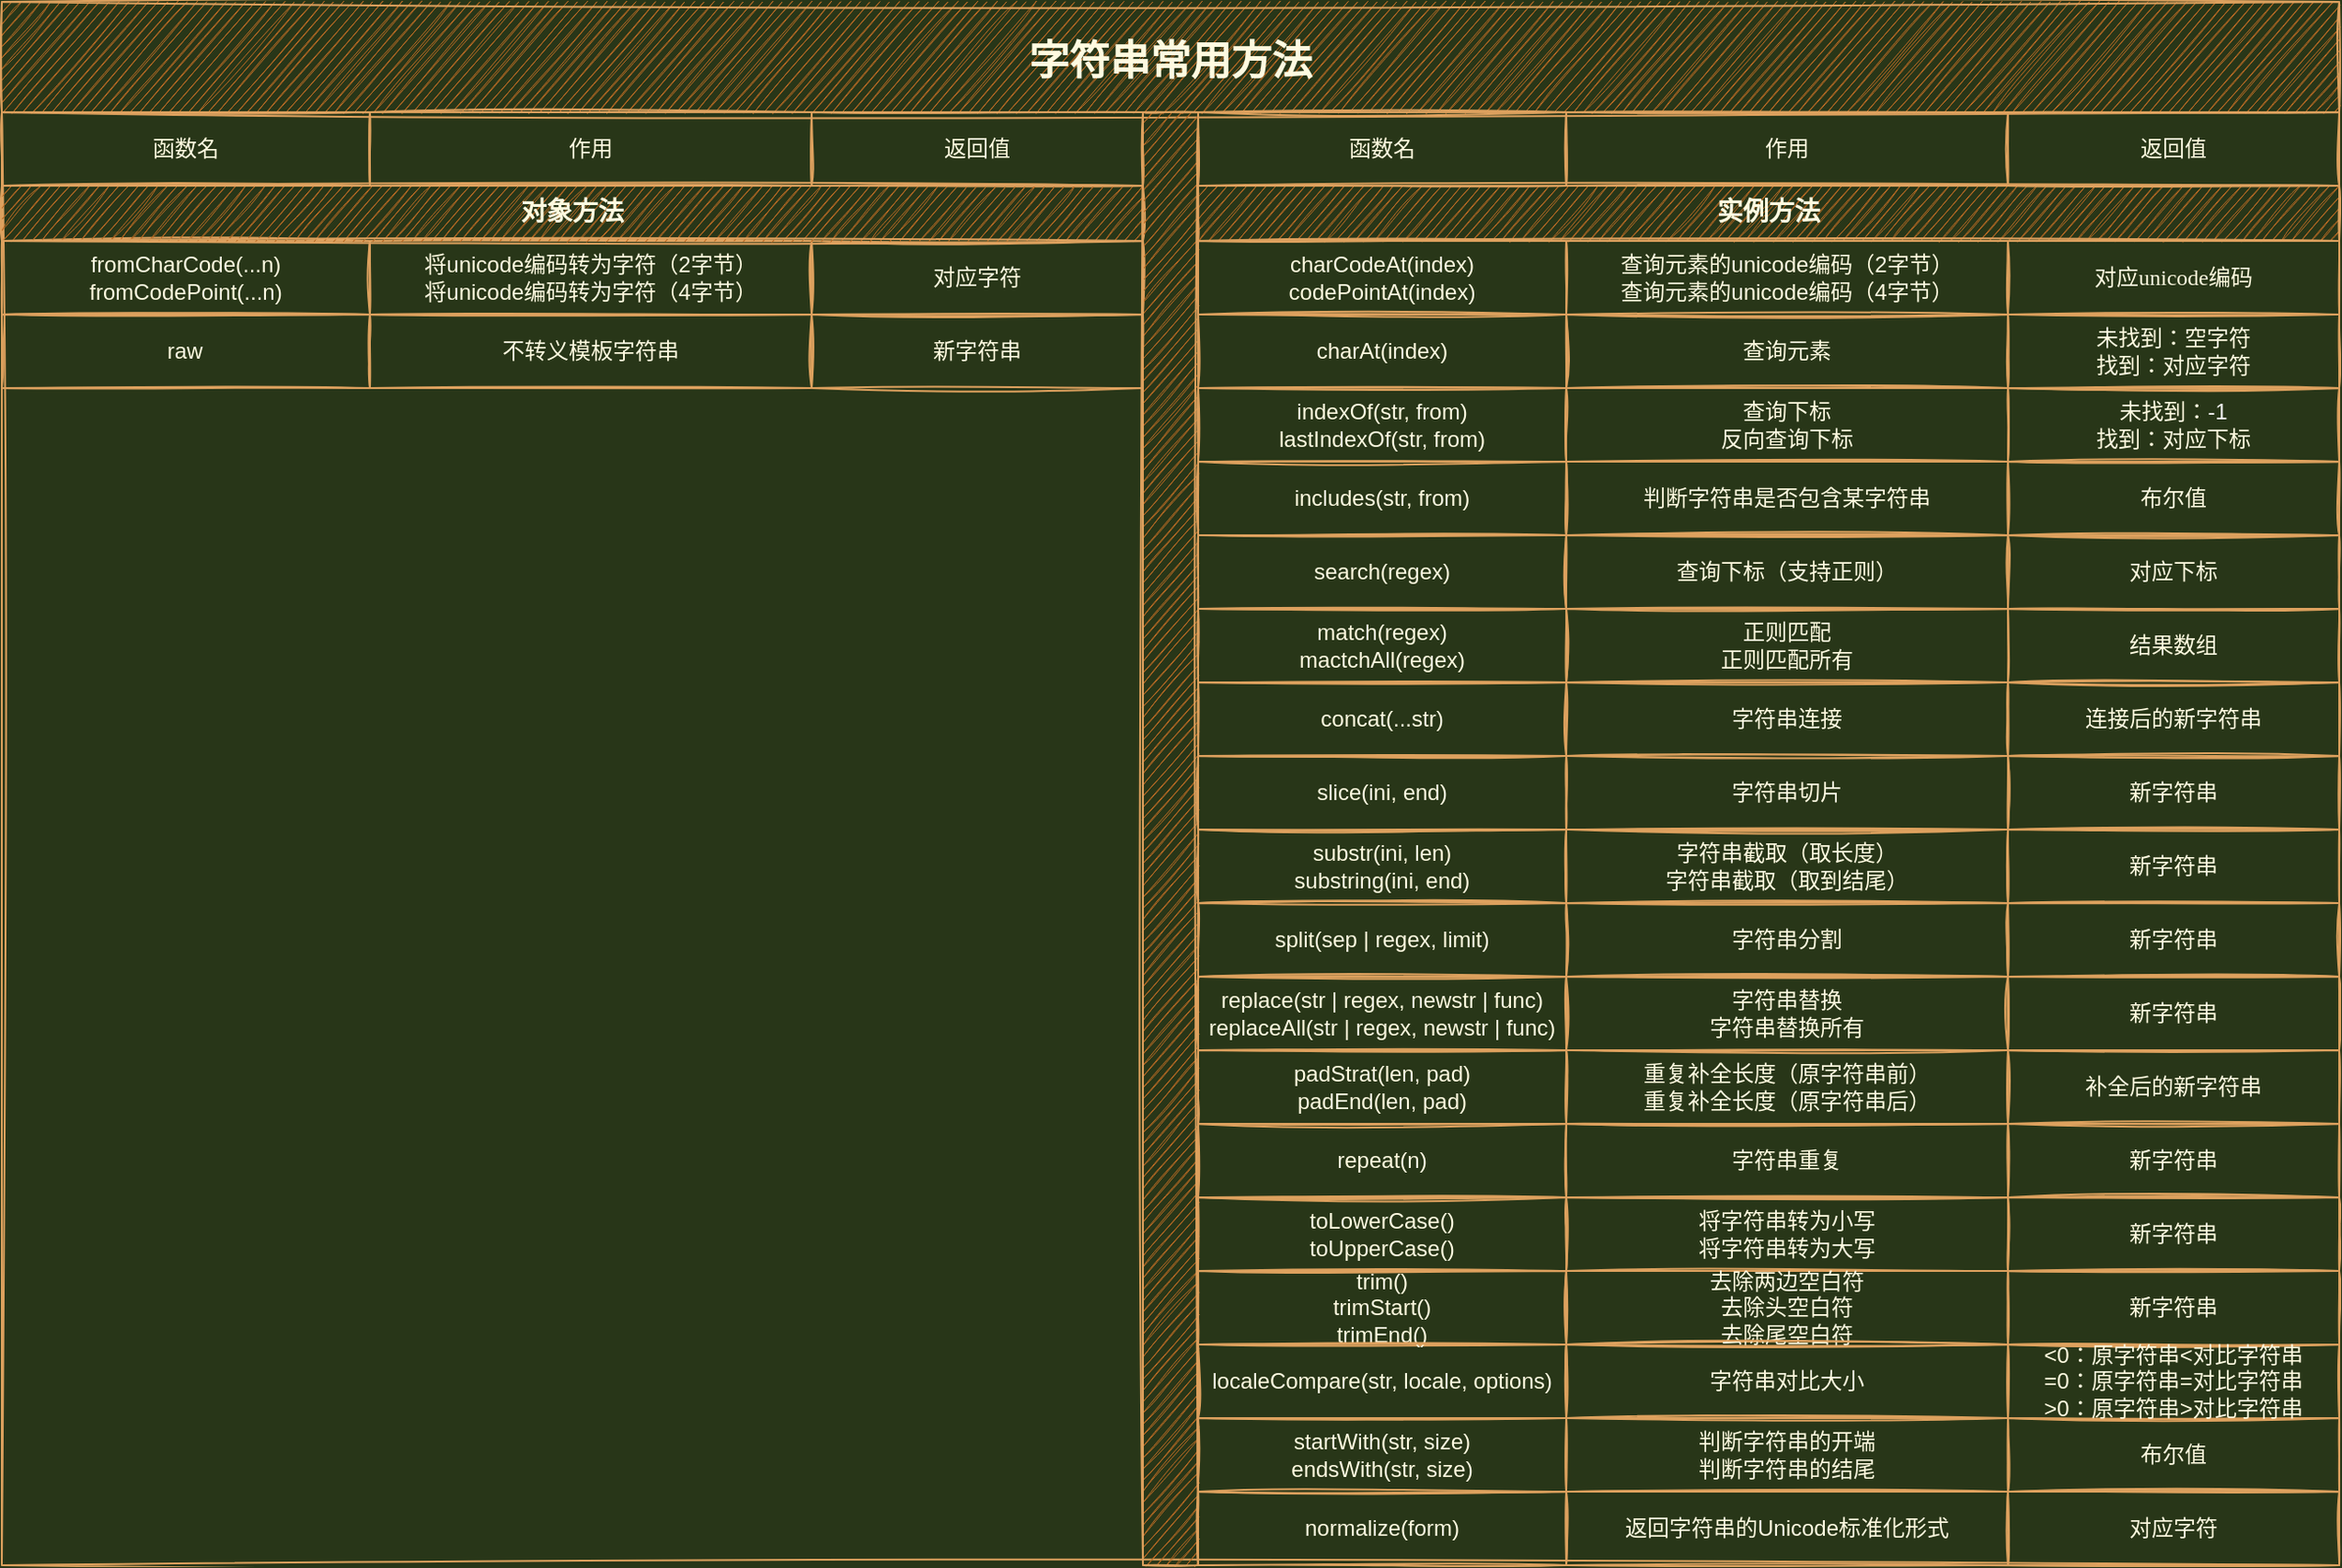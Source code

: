 <mxfile version="18.0.1" type="device"><diagram id="MyC4N0mk3uq0Gx07OVX4" name="第 1 页"><mxGraphModel dx="2562" dy="879" grid="0" gridSize="10" guides="1" tooltips="1" connect="1" arrows="1" fold="1" page="0" pageScale="1" pageWidth="1600" pageHeight="900" background="#283618" math="0" shadow="0"><root><mxCell id="0"/><mxCell id="1" parent="0"/><mxCell id="WNdJeXzjOt3ikV5_hRUH-1" value="字符串常用方法" style="swimlane;rounded=0;fontColor=#FEFAE0;strokeColor=#DDA15E;fillColor=#BC6C25;startSize=60;fontSize=22;sketch=1;" parent="1" vertex="1"><mxGeometry x="-920" y="40" width="1270" height="850" as="geometry"><mxRectangle x="-940" y="30" width="160" height="60" as="alternateBounds"/></mxGeometry></mxCell><mxCell id="5KKCU1d_Zbv4uG6h9ThC-40" value="函数名" style="rounded=0;whiteSpace=wrap;html=1;fontColor=#FEFAE0;strokeColor=#DDA15E;fillColor=none;sketch=1;" parent="WNdJeXzjOt3ikV5_hRUH-1" vertex="1"><mxGeometry y="60" width="200" height="40" as="geometry"/></mxCell><mxCell id="5KKCU1d_Zbv4uG6h9ThC-41" value="作用" style="rounded=0;whiteSpace=wrap;html=1;fontColor=#FEFAE0;strokeColor=#DDA15E;fillColor=none;sketch=1;" parent="WNdJeXzjOt3ikV5_hRUH-1" vertex="1"><mxGeometry x="200" y="60" width="240" height="40" as="geometry"/></mxCell><mxCell id="5KKCU1d_Zbv4uG6h9ThC-42" value="&lt;span style=&quot;font-family: &amp;quot;Apple Color Emoji&amp;quot;, &amp;quot;Segoe UI Emoji&amp;quot;, NotoColorEmoji, &amp;quot;Noto Color Emoji&amp;quot;, &amp;quot;Segoe UI Symbol&amp;quot;, &amp;quot;Android Emoji&amp;quot;, EmojiSymbols; line-height: 1em; font-size: 1em;&quot; aria-label=&quot;❌&quot; role=&quot;image&quot;&gt;返回值&lt;/span&gt;" style="rounded=0;whiteSpace=wrap;html=1;fontColor=#FEFAE0;strokeColor=#DDA15E;fillColor=none;fillStyle=dashed;sketch=1;" parent="WNdJeXzjOt3ikV5_hRUH-1" vertex="1"><mxGeometry x="440" y="60" width="180" height="40" as="geometry"/></mxCell><mxCell id="5KKCU1d_Zbv4uG6h9ThC-43" value="fromCharCode(...n)&lt;br&gt;fromCodePoint(...n)" style="rounded=0;whiteSpace=wrap;html=1;fontColor=#FEFAE0;strokeColor=#DDA15E;fillColor=none;sketch=1;" parent="WNdJeXzjOt3ikV5_hRUH-1" vertex="1"><mxGeometry y="130" width="200" height="40" as="geometry"/></mxCell><mxCell id="5KKCU1d_Zbv4uG6h9ThC-44" value="将unicode编码转为字符（2字节）&lt;br&gt;将unicode编码转为字符（4字节）" style="rounded=0;whiteSpace=wrap;html=1;fontColor=#FEFAE0;strokeColor=#DDA15E;fillColor=none;sketch=1;" parent="WNdJeXzjOt3ikV5_hRUH-1" vertex="1"><mxGeometry x="200" y="130" width="240" height="40" as="geometry"/></mxCell><mxCell id="5KKCU1d_Zbv4uG6h9ThC-45" value="&lt;font face=&quot;Apple Color Emoji, Segoe UI Emoji, NotoColorEmoji, Noto Color Emoji, Segoe UI Symbol, Android Emoji, EmojiSymbols&quot;&gt;对应字符&lt;/font&gt;" style="rounded=0;whiteSpace=wrap;html=1;fontColor=#FEFAE0;strokeColor=#DDA15E;fillColor=none;sketch=1;" parent="WNdJeXzjOt3ikV5_hRUH-1" vertex="1"><mxGeometry x="440" y="130" width="180" height="40" as="geometry"/></mxCell><mxCell id="WNdJeXzjOt3ikV5_hRUH-3" value="&lt;font size=&quot;1&quot; face=&quot;Apple Color Emoji, Segoe UI Emoji, NotoColorEmoji, Noto Color Emoji, Segoe UI Symbol, Android Emoji, EmojiSymbols&quot;&gt;&lt;b style=&quot;font-size: 14px;&quot;&gt;对象方法&lt;/b&gt;&lt;/font&gt;" style="rounded=0;whiteSpace=wrap;html=1;fontColor=#FEFAE0;strokeColor=#DDA15E;fillColor=#BC6C25;fillStyle=auto;sketch=1;" parent="WNdJeXzjOt3ikV5_hRUH-1" vertex="1"><mxGeometry y="100" width="620" height="30" as="geometry"/></mxCell><mxCell id="WNdJeXzjOt3ikV5_hRUH-4" value="&lt;font size=&quot;1&quot; face=&quot;Apple Color Emoji, Segoe UI Emoji, NotoColorEmoji, Noto Color Emoji, Segoe UI Symbol, Android Emoji, EmojiSymbols&quot;&gt;&lt;b style=&quot;font-size: 14px;&quot;&gt;实例方法&lt;/b&gt;&lt;/font&gt;" style="rounded=0;whiteSpace=wrap;html=1;fontColor=#FEFAE0;strokeColor=#DDA15E;fillColor=#BC6C25;fillStyle=auto;sketch=1;" parent="WNdJeXzjOt3ikV5_hRUH-1" vertex="1"><mxGeometry x="650" y="100" width="620" height="30" as="geometry"/></mxCell><mxCell id="WNdJeXzjOt3ikV5_hRUH-5" value="" style="rounded=0;whiteSpace=wrap;html=1;fontColor=#FEFAE0;strokeColor=#DDA15E;fillColor=#BC6C25;fillStyle=auto;sketch=1;" parent="WNdJeXzjOt3ikV5_hRUH-1" vertex="1"><mxGeometry x="620" y="60" width="30" height="790" as="geometry"/></mxCell><mxCell id="WNdJeXzjOt3ikV5_hRUH-6" value="函数名" style="rounded=0;whiteSpace=wrap;html=1;fontColor=#FEFAE0;strokeColor=#DDA15E;fillColor=none;sketch=1;" parent="WNdJeXzjOt3ikV5_hRUH-1" vertex="1"><mxGeometry x="650" y="60" width="200" height="40" as="geometry"/></mxCell><mxCell id="WNdJeXzjOt3ikV5_hRUH-7" value="作用" style="rounded=0;whiteSpace=wrap;html=1;fontColor=#FEFAE0;strokeColor=#DDA15E;fillColor=none;sketch=1;" parent="WNdJeXzjOt3ikV5_hRUH-1" vertex="1"><mxGeometry x="850" y="60" width="240" height="40" as="geometry"/></mxCell><mxCell id="WNdJeXzjOt3ikV5_hRUH-8" value="&lt;span style=&quot;font-family: &amp;quot;Apple Color Emoji&amp;quot;, &amp;quot;Segoe UI Emoji&amp;quot;, NotoColorEmoji, &amp;quot;Noto Color Emoji&amp;quot;, &amp;quot;Segoe UI Symbol&amp;quot;, &amp;quot;Android Emoji&amp;quot;, EmojiSymbols; line-height: 1em; font-size: 1em;&quot; aria-label=&quot;❌&quot; role=&quot;image&quot;&gt;返回值&lt;/span&gt;" style="rounded=0;whiteSpace=wrap;html=1;fontColor=#FEFAE0;strokeColor=#DDA15E;fillColor=none;fillStyle=dashed;sketch=1;" parent="WNdJeXzjOt3ikV5_hRUH-1" vertex="1"><mxGeometry x="1090" y="60" width="180" height="40" as="geometry"/></mxCell><mxCell id="d3plyPlOcv9WncSuEVo_-101" value="raw``" style="rounded=0;whiteSpace=wrap;html=1;fontColor=#FEFAE0;strokeColor=#DDA15E;fillColor=none;sketch=1;" vertex="1" parent="WNdJeXzjOt3ikV5_hRUH-1"><mxGeometry y="170" width="200" height="40" as="geometry"/></mxCell><mxCell id="d3plyPlOcv9WncSuEVo_-102" value="不转义模板字符串" style="rounded=0;whiteSpace=wrap;html=1;fontColor=#FEFAE0;strokeColor=#DDA15E;fillColor=none;sketch=1;" vertex="1" parent="WNdJeXzjOt3ikV5_hRUH-1"><mxGeometry x="200" y="170" width="240" height="40" as="geometry"/></mxCell><mxCell id="d3plyPlOcv9WncSuEVo_-103" value="新字符串" style="rounded=0;whiteSpace=wrap;html=1;fontColor=#FEFAE0;strokeColor=#DDA15E;fillColor=none;sketch=1;" vertex="1" parent="WNdJeXzjOt3ikV5_hRUH-1"><mxGeometry x="440" y="170" width="180" height="40" as="geometry"/></mxCell><mxCell id="5KKCU1d_Zbv4uG6h9ThC-34" value="charAt(index)" style="rounded=0;whiteSpace=wrap;html=1;fontColor=#FEFAE0;strokeColor=#DDA15E;fillColor=none;sketch=1;" parent="WNdJeXzjOt3ikV5_hRUH-1" vertex="1"><mxGeometry x="650" y="170" width="200" height="40" as="geometry"/></mxCell><mxCell id="5KKCU1d_Zbv4uG6h9ThC-36" value="查询元素" style="rounded=0;whiteSpace=wrap;html=1;fontColor=#FEFAE0;strokeColor=#DDA15E;fillColor=none;sketch=1;" parent="WNdJeXzjOt3ikV5_hRUH-1" vertex="1"><mxGeometry x="850" y="170" width="240" height="40" as="geometry"/></mxCell><mxCell id="5KKCU1d_Zbv4uG6h9ThC-39" value="&lt;font face=&quot;Apple Color Emoji, Segoe UI Emoji, NotoColorEmoji, Noto Color Emoji, Segoe UI Symbol, Android Emoji, EmojiSymbols&quot;&gt;未找到：空字符&lt;br&gt;找到：对应字符&lt;/font&gt;" style="rounded=0;whiteSpace=wrap;html=1;fontColor=#FEFAE0;strokeColor=#DDA15E;fillColor=none;sketch=1;" parent="WNdJeXzjOt3ikV5_hRUH-1" vertex="1"><mxGeometry x="1090" y="170" width="180" height="40" as="geometry"/></mxCell><mxCell id="5KKCU1d_Zbv4uG6h9ThC-52" value="indexOf(str, from)&lt;br&gt;lastIndexOf(str, from)" style="rounded=0;whiteSpace=wrap;html=1;fontColor=#FEFAE0;strokeColor=#DDA15E;fillColor=none;sketch=1;" parent="WNdJeXzjOt3ikV5_hRUH-1" vertex="1"><mxGeometry x="650" y="210" width="200" height="40" as="geometry"/></mxCell><mxCell id="5KKCU1d_Zbv4uG6h9ThC-53" value="查询下标&lt;br&gt;反向查询下标" style="rounded=0;whiteSpace=wrap;html=1;fontColor=#FEFAE0;strokeColor=#DDA15E;fillColor=none;sketch=1;" parent="WNdJeXzjOt3ikV5_hRUH-1" vertex="1"><mxGeometry x="850" y="210" width="240" height="40" as="geometry"/></mxCell><mxCell id="5KKCU1d_Zbv4uG6h9ThC-54" value="&lt;span style=&quot;font-family: &amp;quot;Apple Color Emoji&amp;quot;, &amp;quot;Segoe UI Emoji&amp;quot;, NotoColorEmoji, &amp;quot;Noto Color Emoji&amp;quot;, &amp;quot;Segoe UI Symbol&amp;quot;, &amp;quot;Android Emoji&amp;quot;, EmojiSymbols;&quot;&gt;未找到：&lt;/span&gt;&lt;span style=&quot;color: rgb(240, 240, 240);&quot;&gt;-1&lt;/span&gt;&lt;span style=&quot;font-family: &amp;quot;Apple Color Emoji&amp;quot;, &amp;quot;Segoe UI Emoji&amp;quot;, NotoColorEmoji, &amp;quot;Noto Color Emoji&amp;quot;, &amp;quot;Segoe UI Symbol&amp;quot;, &amp;quot;Android Emoji&amp;quot;, EmojiSymbols;&quot;&gt;&lt;br&gt;找到：对应下标&lt;br&gt;&lt;/span&gt;" style="rounded=0;whiteSpace=wrap;html=1;fontColor=#FEFAE0;strokeColor=#DDA15E;fillColor=none;sketch=1;" parent="WNdJeXzjOt3ikV5_hRUH-1" vertex="1"><mxGeometry x="1090" y="210" width="180" height="40" as="geometry"/></mxCell><mxCell id="5KKCU1d_Zbv4uG6h9ThC-55" value="search(regex)" style="rounded=0;whiteSpace=wrap;html=1;fontColor=#FEFAE0;strokeColor=#DDA15E;fillColor=none;sketch=1;" parent="WNdJeXzjOt3ikV5_hRUH-1" vertex="1"><mxGeometry x="650" y="290" width="200" height="40" as="geometry"/></mxCell><mxCell id="5KKCU1d_Zbv4uG6h9ThC-56" value="查询下标（支持正则）" style="rounded=0;whiteSpace=wrap;html=1;fontColor=#FEFAE0;strokeColor=#DDA15E;fillColor=none;sketch=1;" parent="WNdJeXzjOt3ikV5_hRUH-1" vertex="1"><mxGeometry x="850" y="290" width="240" height="40" as="geometry"/></mxCell><mxCell id="5KKCU1d_Zbv4uG6h9ThC-57" value="对应下标" style="rounded=0;whiteSpace=wrap;html=1;fontColor=#FEFAE0;strokeColor=#DDA15E;fillColor=none;sketch=1;" parent="WNdJeXzjOt3ikV5_hRUH-1" vertex="1"><mxGeometry x="1090" y="290" width="180" height="40" as="geometry"/></mxCell><mxCell id="5KKCU1d_Zbv4uG6h9ThC-61" value="includes(str, from)" style="rounded=0;whiteSpace=wrap;html=1;fontColor=#FEFAE0;strokeColor=#DDA15E;fillColor=none;sketch=1;" parent="WNdJeXzjOt3ikV5_hRUH-1" vertex="1"><mxGeometry x="650" y="250" width="200" height="40" as="geometry"/></mxCell><mxCell id="5KKCU1d_Zbv4uG6h9ThC-62" value="判断字符串是否包含某字符串" style="rounded=0;whiteSpace=wrap;html=1;fontColor=#FEFAE0;strokeColor=#DDA15E;fillColor=none;sketch=1;" parent="WNdJeXzjOt3ikV5_hRUH-1" vertex="1"><mxGeometry x="850" y="250" width="240" height="40" as="geometry"/></mxCell><mxCell id="5KKCU1d_Zbv4uG6h9ThC-63" value="布尔值" style="rounded=0;whiteSpace=wrap;html=1;fontColor=#FEFAE0;strokeColor=#DDA15E;fillColor=none;sketch=1;" parent="WNdJeXzjOt3ikV5_hRUH-1" vertex="1"><mxGeometry x="1090" y="250" width="180" height="40" as="geometry"/></mxCell><mxCell id="5KKCU1d_Zbv4uG6h9ThC-58" value="match(regex)&lt;br&gt;mactchAll(regex)" style="rounded=0;whiteSpace=wrap;html=1;fontColor=#FEFAE0;strokeColor=#DDA15E;fillColor=none;sketch=1;" parent="WNdJeXzjOt3ikV5_hRUH-1" vertex="1"><mxGeometry x="650" y="330" width="200" height="40" as="geometry"/></mxCell><mxCell id="5KKCU1d_Zbv4uG6h9ThC-59" value="正则匹配&lt;br&gt;正则匹配所有" style="rounded=0;whiteSpace=wrap;html=1;fontColor=#FEFAE0;strokeColor=#DDA15E;fillColor=none;sketch=1;" parent="WNdJeXzjOt3ikV5_hRUH-1" vertex="1"><mxGeometry x="850" y="330" width="240" height="40" as="geometry"/></mxCell><mxCell id="5KKCU1d_Zbv4uG6h9ThC-60" value="结果数组" style="rounded=0;whiteSpace=wrap;html=1;fontColor=#FEFAE0;strokeColor=#DDA15E;fillColor=none;sketch=1;" parent="WNdJeXzjOt3ikV5_hRUH-1" vertex="1"><mxGeometry x="1090" y="330" width="180" height="40" as="geometry"/></mxCell><mxCell id="5KKCU1d_Zbv4uG6h9ThC-35" value="charCodeAt(index)&lt;br&gt;codePointAt(index)" style="rounded=0;whiteSpace=wrap;html=1;fontColor=#FEFAE0;strokeColor=#DDA15E;fillColor=none;sketch=1;" parent="WNdJeXzjOt3ikV5_hRUH-1" vertex="1"><mxGeometry x="650" y="130" width="200" height="40" as="geometry"/></mxCell><mxCell id="5KKCU1d_Zbv4uG6h9ThC-37" value="&lt;div style=&quot;text-align: start;&quot;&gt;&lt;span style=&quot;background-color: initial;&quot;&gt;查询元素的unicode编码（2字节）&lt;/span&gt;&lt;/div&gt;&lt;span style=&quot;text-align: start;&quot;&gt;查询元素的unicode编码（4字节）&lt;/span&gt;" style="rounded=0;whiteSpace=wrap;html=1;fontColor=#FEFAE0;strokeColor=#DDA15E;fillColor=none;sketch=1;" parent="WNdJeXzjOt3ikV5_hRUH-1" vertex="1"><mxGeometry x="850" y="130" width="240" height="40" as="geometry"/></mxCell><mxCell id="5KKCU1d_Zbv4uG6h9ThC-38" value="&lt;span style=&quot;font-family: &amp;quot;Apple Color Emoji&amp;quot;, &amp;quot;Segoe UI Emoji&amp;quot;, NotoColorEmoji, &amp;quot;Noto Color Emoji&amp;quot;, &amp;quot;Segoe UI Symbol&amp;quot;, &amp;quot;Android Emoji&amp;quot;, EmojiSymbols; line-height: 1em; font-size: 1em;&quot; aria-label=&quot;❌&quot; role=&quot;image&quot;&gt;对应unicode编码&lt;/span&gt;" style="rounded=0;whiteSpace=wrap;html=1;fontColor=#FEFAE0;strokeColor=#DDA15E;fillColor=none;sketch=1;" parent="WNdJeXzjOt3ikV5_hRUH-1" vertex="1"><mxGeometry x="1090" y="130" width="180" height="40" as="geometry"/></mxCell><mxCell id="5KKCU1d_Zbv4uG6h9ThC-49" value="startWith(str, size)&lt;br&gt;endsWith(str, size)" style="rounded=0;whiteSpace=wrap;html=1;fontColor=#FEFAE0;strokeColor=#DDA15E;fillColor=none;sketch=1;" parent="WNdJeXzjOt3ikV5_hRUH-1" vertex="1"><mxGeometry x="650" y="770" width="200" height="40" as="geometry"/></mxCell><mxCell id="5KKCU1d_Zbv4uG6h9ThC-50" value="判断字符串的开端&lt;br&gt;判断字符串的结尾" style="rounded=0;whiteSpace=wrap;html=1;fontColor=#FEFAE0;strokeColor=#DDA15E;fillColor=none;sketch=1;" parent="WNdJeXzjOt3ikV5_hRUH-1" vertex="1"><mxGeometry x="850" y="770" width="240" height="40" as="geometry"/></mxCell><mxCell id="5KKCU1d_Zbv4uG6h9ThC-51" value="&lt;span style=&quot;font-family: &amp;quot;Apple Color Emoji&amp;quot;, &amp;quot;Segoe UI Emoji&amp;quot;, NotoColorEmoji, &amp;quot;Noto Color Emoji&amp;quot;, &amp;quot;Segoe UI Symbol&amp;quot;, &amp;quot;Android Emoji&amp;quot;, EmojiSymbols; line-height: 1em; font-size: 1em;&quot; aria-label=&quot;❌&quot; role=&quot;image&quot;&gt;布尔值&lt;/span&gt;" style="rounded=0;whiteSpace=wrap;html=1;fontColor=#FEFAE0;strokeColor=#DDA15E;fillColor=none;sketch=1;" parent="WNdJeXzjOt3ikV5_hRUH-1" vertex="1"><mxGeometry x="1090" y="770" width="180" height="40" as="geometry"/></mxCell><mxCell id="WNdJeXzjOt3ikV5_hRUH-35" value="normalize(form)" style="rounded=0;whiteSpace=wrap;html=1;fontColor=#FEFAE0;strokeColor=#DDA15E;fillColor=none;sketch=1;" parent="WNdJeXzjOt3ikV5_hRUH-1" vertex="1"><mxGeometry x="650" y="810" width="200" height="40" as="geometry"/></mxCell><mxCell id="WNdJeXzjOt3ikV5_hRUH-36" value="返回字符串的Unicode标准化形式" style="rounded=0;whiteSpace=wrap;html=1;fontColor=#FEFAE0;strokeColor=#DDA15E;fillColor=none;sketch=1;" parent="WNdJeXzjOt3ikV5_hRUH-1" vertex="1"><mxGeometry x="850" y="810" width="240" height="40" as="geometry"/></mxCell><mxCell id="WNdJeXzjOt3ikV5_hRUH-37" value="对应字符" style="rounded=0;whiteSpace=wrap;html=1;fontColor=#FEFAE0;strokeColor=#DDA15E;fillColor=none;sketch=1;" parent="WNdJeXzjOt3ikV5_hRUH-1" vertex="1"><mxGeometry x="1090" y="810" width="180" height="40" as="geometry"/></mxCell><mxCell id="5KKCU1d_Zbv4uG6h9ThC-46" value="concat(...str)" style="rounded=0;whiteSpace=wrap;html=1;fontColor=#FEFAE0;strokeColor=#DDA15E;fillColor=none;sketch=1;" parent="WNdJeXzjOt3ikV5_hRUH-1" vertex="1"><mxGeometry x="650" y="370" width="200" height="40" as="geometry"/></mxCell><mxCell id="5KKCU1d_Zbv4uG6h9ThC-47" value="字符串连接" style="rounded=0;whiteSpace=wrap;html=1;fontColor=#FEFAE0;strokeColor=#DDA15E;fillColor=none;sketch=1;" parent="WNdJeXzjOt3ikV5_hRUH-1" vertex="1"><mxGeometry x="850" y="370" width="240" height="40" as="geometry"/></mxCell><mxCell id="5KKCU1d_Zbv4uG6h9ThC-48" value="连接后的新字符串" style="rounded=0;whiteSpace=wrap;html=1;fontColor=#FEFAE0;strokeColor=#DDA15E;fillColor=none;sketch=1;" parent="WNdJeXzjOt3ikV5_hRUH-1" vertex="1"><mxGeometry x="1090" y="370" width="180" height="40" as="geometry"/></mxCell><mxCell id="d3plyPlOcv9WncSuEVo_-4" value="slice(ini, end)" style="rounded=0;whiteSpace=wrap;html=1;fontColor=#FEFAE0;strokeColor=#DDA15E;fillColor=none;sketch=1;" vertex="1" parent="WNdJeXzjOt3ikV5_hRUH-1"><mxGeometry x="650" y="410" width="200" height="40" as="geometry"/></mxCell><mxCell id="d3plyPlOcv9WncSuEVo_-5" value="字符串切片" style="rounded=0;whiteSpace=wrap;html=1;fontColor=#FEFAE0;strokeColor=#DDA15E;fillColor=none;sketch=1;" vertex="1" parent="WNdJeXzjOt3ikV5_hRUH-1"><mxGeometry x="850" y="410" width="240" height="40" as="geometry"/></mxCell><mxCell id="d3plyPlOcv9WncSuEVo_-6" value="新字符串" style="rounded=0;whiteSpace=wrap;html=1;fontColor=#FEFAE0;strokeColor=#DDA15E;fillColor=none;sketch=1;" vertex="1" parent="WNdJeXzjOt3ikV5_hRUH-1"><mxGeometry x="1090" y="410" width="180" height="40" as="geometry"/></mxCell><mxCell id="d3plyPlOcv9WncSuEVo_-7" value="substr(ini, len)&lt;br&gt;substring(ini, end)" style="rounded=0;whiteSpace=wrap;html=1;fontColor=#FEFAE0;strokeColor=#DDA15E;fillColor=none;sketch=1;" vertex="1" parent="WNdJeXzjOt3ikV5_hRUH-1"><mxGeometry x="650" y="450" width="200" height="40" as="geometry"/></mxCell><mxCell id="d3plyPlOcv9WncSuEVo_-8" value="字符串截取（取长度）&lt;br&gt;字符串截取（取到结尾）" style="rounded=0;whiteSpace=wrap;html=1;fontColor=#FEFAE0;strokeColor=#DDA15E;fillColor=none;sketch=1;" vertex="1" parent="WNdJeXzjOt3ikV5_hRUH-1"><mxGeometry x="850" y="450" width="240" height="40" as="geometry"/></mxCell><mxCell id="d3plyPlOcv9WncSuEVo_-9" value="新字符串" style="rounded=0;whiteSpace=wrap;html=1;fontColor=#FEFAE0;strokeColor=#DDA15E;fillColor=none;sketch=1;" vertex="1" parent="WNdJeXzjOt3ikV5_hRUH-1"><mxGeometry x="1090" y="450" width="180" height="40" as="geometry"/></mxCell><mxCell id="d3plyPlOcv9WncSuEVo_-10" value="split(sep | regex, limit)" style="rounded=0;whiteSpace=wrap;html=1;fontColor=#FEFAE0;strokeColor=#DDA15E;fillColor=none;sketch=1;" vertex="1" parent="WNdJeXzjOt3ikV5_hRUH-1"><mxGeometry x="650" y="490" width="200" height="40" as="geometry"/></mxCell><mxCell id="d3plyPlOcv9WncSuEVo_-11" value="字符串分割" style="rounded=0;whiteSpace=wrap;html=1;fontColor=#FEFAE0;strokeColor=#DDA15E;fillColor=none;sketch=1;" vertex="1" parent="WNdJeXzjOt3ikV5_hRUH-1"><mxGeometry x="850" y="490" width="240" height="40" as="geometry"/></mxCell><mxCell id="d3plyPlOcv9WncSuEVo_-12" value="新字符串" style="rounded=0;whiteSpace=wrap;html=1;fontColor=#FEFAE0;strokeColor=#DDA15E;fillColor=none;sketch=1;" vertex="1" parent="WNdJeXzjOt3ikV5_hRUH-1"><mxGeometry x="1090" y="490" width="180" height="40" as="geometry"/></mxCell><mxCell id="d3plyPlOcv9WncSuEVo_-1" value="replace(str | regex, newstr | func)&lt;br&gt;replaceAll(str | regex, newstr | func)" style="rounded=0;whiteSpace=wrap;html=1;fontColor=#FEFAE0;strokeColor=#DDA15E;fillColor=none;sketch=1;" vertex="1" parent="WNdJeXzjOt3ikV5_hRUH-1"><mxGeometry x="650" y="530" width="200" height="40" as="geometry"/></mxCell><mxCell id="d3plyPlOcv9WncSuEVo_-2" value="字符串替换&lt;br&gt;字符串替换所有" style="rounded=0;whiteSpace=wrap;html=1;fontColor=#FEFAE0;strokeColor=#DDA15E;fillColor=none;sketch=1;" vertex="1" parent="WNdJeXzjOt3ikV5_hRUH-1"><mxGeometry x="850" y="530" width="240" height="40" as="geometry"/></mxCell><mxCell id="d3plyPlOcv9WncSuEVo_-3" value="新字符串" style="rounded=0;whiteSpace=wrap;html=1;fontColor=#FEFAE0;strokeColor=#DDA15E;fillColor=none;sketch=1;" vertex="1" parent="WNdJeXzjOt3ikV5_hRUH-1"><mxGeometry x="1090" y="530" width="180" height="40" as="geometry"/></mxCell><mxCell id="WNdJeXzjOt3ikV5_hRUH-38" value="padStrat(len, pad)&lt;br&gt;padEnd(len, pad)" style="rounded=0;whiteSpace=wrap;html=1;fontColor=#FEFAE0;strokeColor=#DDA15E;fillColor=none;sketch=1;" parent="WNdJeXzjOt3ikV5_hRUH-1" vertex="1"><mxGeometry x="650" y="570" width="200" height="40" as="geometry"/></mxCell><mxCell id="WNdJeXzjOt3ikV5_hRUH-39" value="重复补全长度（原字符串前）&lt;br&gt;重复补全长度（原字符串后）" style="rounded=0;whiteSpace=wrap;html=1;fontColor=#FEFAE0;strokeColor=#DDA15E;fillColor=none;sketch=1;" parent="WNdJeXzjOt3ikV5_hRUH-1" vertex="1"><mxGeometry x="850" y="570" width="240" height="40" as="geometry"/></mxCell><mxCell id="WNdJeXzjOt3ikV5_hRUH-40" value="补全后的新字符串" style="rounded=0;whiteSpace=wrap;html=1;fontColor=#FEFAE0;strokeColor=#DDA15E;fillColor=none;sketch=1;" parent="WNdJeXzjOt3ikV5_hRUH-1" vertex="1"><mxGeometry x="1090" y="570" width="180" height="40" as="geometry"/></mxCell><mxCell id="WNdJeXzjOt3ikV5_hRUH-41" value="repeat(n)" style="rounded=0;whiteSpace=wrap;html=1;fontColor=#FEFAE0;strokeColor=#DDA15E;fillColor=none;sketch=1;" parent="WNdJeXzjOt3ikV5_hRUH-1" vertex="1"><mxGeometry x="650" y="610" width="200" height="40" as="geometry"/></mxCell><mxCell id="WNdJeXzjOt3ikV5_hRUH-42" value="字符串重复" style="rounded=0;whiteSpace=wrap;html=1;fontColor=#FEFAE0;strokeColor=#DDA15E;fillColor=none;sketch=1;" parent="WNdJeXzjOt3ikV5_hRUH-1" vertex="1"><mxGeometry x="850" y="610" width="240" height="40" as="geometry"/></mxCell><mxCell id="WNdJeXzjOt3ikV5_hRUH-43" value="新字符串" style="rounded=0;whiteSpace=wrap;html=1;fontColor=#FEFAE0;strokeColor=#DDA15E;fillColor=none;sketch=1;" parent="WNdJeXzjOt3ikV5_hRUH-1" vertex="1"><mxGeometry x="1090" y="610" width="180" height="40" as="geometry"/></mxCell><mxCell id="d3plyPlOcv9WncSuEVo_-13" value="toLowerCase()&lt;br&gt;toUpperCase()" style="rounded=0;whiteSpace=wrap;html=1;fontColor=#FEFAE0;strokeColor=#DDA15E;fillColor=none;sketch=1;" vertex="1" parent="WNdJeXzjOt3ikV5_hRUH-1"><mxGeometry x="650" y="650" width="200" height="40" as="geometry"/></mxCell><mxCell id="d3plyPlOcv9WncSuEVo_-14" value="将字符串转为小写&lt;br&gt;将字符串转为大写" style="rounded=0;whiteSpace=wrap;html=1;fontColor=#FEFAE0;strokeColor=#DDA15E;fillColor=none;sketch=1;" vertex="1" parent="WNdJeXzjOt3ikV5_hRUH-1"><mxGeometry x="850" y="650" width="240" height="40" as="geometry"/></mxCell><mxCell id="d3plyPlOcv9WncSuEVo_-15" value="新字符串" style="rounded=0;whiteSpace=wrap;html=1;fontColor=#FEFAE0;strokeColor=#DDA15E;fillColor=none;sketch=1;" vertex="1" parent="WNdJeXzjOt3ikV5_hRUH-1"><mxGeometry x="1090" y="650" width="180" height="40" as="geometry"/></mxCell><mxCell id="d3plyPlOcv9WncSuEVo_-98" value="trim()&lt;br&gt;trimStart()&lt;br&gt;trimEnd()" style="rounded=0;whiteSpace=wrap;html=1;fontColor=#FEFAE0;strokeColor=#DDA15E;fillColor=none;sketch=1;" vertex="1" parent="WNdJeXzjOt3ikV5_hRUH-1"><mxGeometry x="650" y="690" width="200" height="40" as="geometry"/></mxCell><mxCell id="d3plyPlOcv9WncSuEVo_-99" value="&lt;div style=&quot;&quot;&gt;去除两边空白符&lt;br&gt;去除头空白符&lt;br&gt;去除尾空白符&lt;/div&gt;" style="rounded=0;whiteSpace=wrap;html=1;fontColor=#FEFAE0;strokeColor=#DDA15E;fillColor=none;align=center;sketch=1;" vertex="1" parent="WNdJeXzjOt3ikV5_hRUH-1"><mxGeometry x="850" y="690" width="240" height="40" as="geometry"/></mxCell><mxCell id="d3plyPlOcv9WncSuEVo_-100" value="新字符串" style="rounded=0;whiteSpace=wrap;html=1;fontColor=#FEFAE0;strokeColor=#DDA15E;fillColor=none;sketch=1;" vertex="1" parent="WNdJeXzjOt3ikV5_hRUH-1"><mxGeometry x="1090" y="690" width="180" height="40" as="geometry"/></mxCell><mxCell id="WNdJeXzjOt3ikV5_hRUH-9" value="localeCompare(str, locale, options)" style="rounded=0;whiteSpace=wrap;html=1;fontColor=#FEFAE0;strokeColor=#DDA15E;fillColor=none;sketch=1;" parent="WNdJeXzjOt3ikV5_hRUH-1" vertex="1"><mxGeometry x="650" y="730" width="200" height="40" as="geometry"/></mxCell><mxCell id="WNdJeXzjOt3ikV5_hRUH-10" value="字符串对比大小" style="rounded=0;whiteSpace=wrap;html=1;fontColor=#FEFAE0;strokeColor=#DDA15E;fillColor=none;sketch=1;" parent="WNdJeXzjOt3ikV5_hRUH-1" vertex="1"><mxGeometry x="850" y="730" width="240" height="40" as="geometry"/></mxCell><mxCell id="WNdJeXzjOt3ikV5_hRUH-11" value="&amp;lt;0：原字符串&amp;lt;对比字符串&lt;br&gt;=0：原字符串=对比字符串&lt;br&gt;&amp;gt;0：原字符串&amp;gt;对比字符串" style="rounded=0;whiteSpace=wrap;html=1;fontColor=#FEFAE0;strokeColor=#DDA15E;fillColor=none;sketch=1;" parent="WNdJeXzjOt3ikV5_hRUH-1" vertex="1"><mxGeometry x="1090" y="730" width="180" height="40" as="geometry"/></mxCell></root></mxGraphModel></diagram></mxfile>